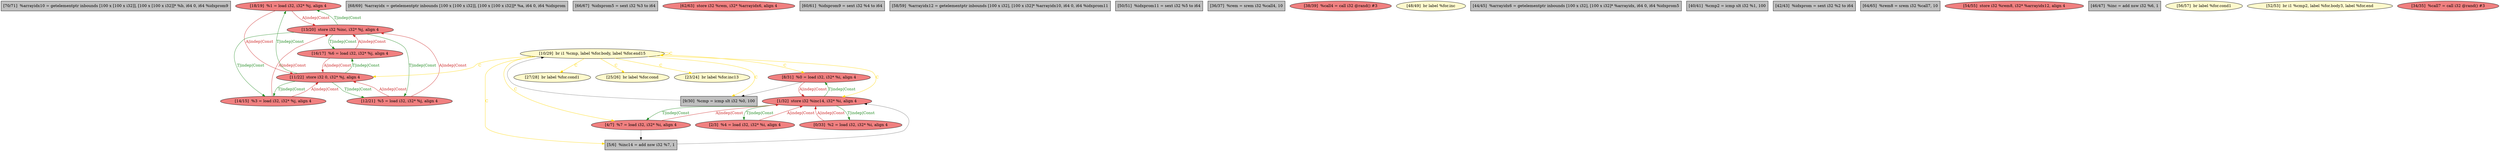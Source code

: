 
digraph G {


node635 [fillcolor=grey,label="[70/71]  %arrayidx10 = getelementptr inbounds [100 x [100 x i32]], [100 x [100 x i32]]* %b, i64 0, i64 %idxprom9",shape=rectangle,style=filled ]
node634 [fillcolor=lightcoral,label="[18/19]  %1 = load i32, i32* %j, align 4",shape=ellipse,style=filled ]
node633 [fillcolor=lightcoral,label="[14/15]  %3 = load i32, i32* %j, align 4",shape=ellipse,style=filled ]
node632 [fillcolor=lemonchiffon,label="[27/28]  br label %for.cond1",shape=ellipse,style=filled ]
node631 [fillcolor=grey,label="[68/69]  %arrayidx = getelementptr inbounds [100 x [100 x i32]], [100 x [100 x i32]]* %a, i64 0, i64 %idxprom",shape=rectangle,style=filled ]
node630 [fillcolor=grey,label="[66/67]  %idxprom5 = sext i32 %3 to i64",shape=rectangle,style=filled ]
node627 [fillcolor=lightcoral,label="[62/63]  store i32 %rem, i32* %arrayidx6, align 4",shape=ellipse,style=filled ]
node628 [fillcolor=lightcoral,label="[13/20]  store i32 %inc, i32* %j, align 4",shape=ellipse,style=filled ]
node626 [fillcolor=grey,label="[60/61]  %idxprom9 = sext i32 %4 to i64",shape=rectangle,style=filled ]
node625 [fillcolor=grey,label="[58/59]  %arrayidx12 = getelementptr inbounds [100 x i32], [100 x i32]* %arrayidx10, i64 0, i64 %idxprom11",shape=rectangle,style=filled ]
node624 [fillcolor=lightcoral,label="[2/3]  %4 = load i32, i32* %i, align 4",shape=ellipse,style=filled ]
node621 [fillcolor=lightcoral,label="[12/21]  %5 = load i32, i32* %j, align 4",shape=ellipse,style=filled ]
node618 [fillcolor=lightcoral,label="[16/17]  %6 = load i32, i32* %j, align 4",shape=ellipse,style=filled ]
node617 [fillcolor=grey,label="[50/51]  %idxprom11 = sext i32 %5 to i64",shape=rectangle,style=filled ]
node605 [fillcolor=lemonchiffon,label="[25/26]  br label %for.cond",shape=ellipse,style=filled ]
node603 [fillcolor=grey,label="[36/37]  %rem = srem i32 %call4, 10",shape=rectangle,style=filled ]
node604 [fillcolor=lightcoral,label="[38/39]  %call4 = call i32 @rand() #3",shape=ellipse,style=filled ]
node619 [fillcolor=lightcoral,label="[8/31]  %0 = load i32, i32* %i, align 4",shape=ellipse,style=filled ]
node616 [fillcolor=grey,label="[9/30]  %cmp = icmp slt i32 %0, 100",shape=rectangle,style=filled ]
node601 [fillcolor=lightcoral,label="[0/33]  %2 = load i32, i32* %i, align 4",shape=ellipse,style=filled ]
node615 [fillcolor=lemonchiffon,label="[48/49]  br label %for.inc",shape=ellipse,style=filled ]
node610 [fillcolor=grey,label="[5/6]  %inc14 = add nsw i32 %7, 1",shape=rectangle,style=filled ]
node608 [fillcolor=grey,label="[44/45]  %arrayidx6 = getelementptr inbounds [100 x i32], [100 x i32]* %arrayidx, i64 0, i64 %idxprom5",shape=rectangle,style=filled ]
node606 [fillcolor=grey,label="[40/41]  %cmp2 = icmp slt i32 %1, 100",shape=rectangle,style=filled ]
node611 [fillcolor=lemonchiffon,label="[10/29]  br i1 %cmp, label %for.body, label %for.end15",shape=ellipse,style=filled ]
node607 [fillcolor=grey,label="[42/43]  %idxprom = sext i32 %2 to i64",shape=rectangle,style=filled ]
node629 [fillcolor=grey,label="[64/65]  %rem8 = srem i32 %call7, 10",shape=rectangle,style=filled ]
node622 [fillcolor=lightcoral,label="[54/55]  store i32 %rem8, i32* %arrayidx12, align 4",shape=ellipse,style=filled ]
node609 [fillcolor=lightcoral,label="[1/32]  store i32 %inc14, i32* %i, align 4",shape=ellipse,style=filled ]
node612 [fillcolor=grey,label="[46/47]  %inc = add nsw i32 %6, 1",shape=rectangle,style=filled ]
node623 [fillcolor=lemonchiffon,label="[56/57]  br label %for.cond1",shape=ellipse,style=filled ]
node620 [fillcolor=lemonchiffon,label="[52/53]  br i1 %cmp2, label %for.body3, label %for.end",shape=ellipse,style=filled ]
node613 [fillcolor=lightcoral,label="[4/7]  %7 = load i32, i32* %i, align 4",shape=ellipse,style=filled ]
node636 [fillcolor=lightcoral,label="[11/22]  store i32 0, i32* %j, align 4",shape=ellipse,style=filled ]
node602 [fillcolor=lightcoral,label="[34/35]  %call7 = call i32 @rand() #3",shape=ellipse,style=filled ]
node614 [fillcolor=lemonchiffon,label="[23/24]  br label %for.inc13",shape=ellipse,style=filled ]

node611->node632 [style=solid,color=gold,label="C",penwidth=1.0,fontcolor=gold ]
node613->node610 [style=solid,color=black,label="",penwidth=0.5,fontcolor=black ]
node611->node605 [style=solid,color=gold,label="C",penwidth=1.0,fontcolor=gold ]
node619->node616 [style=solid,color=black,label="",penwidth=0.5,fontcolor=black ]
node611->node636 [style=solid,color=gold,label="C",penwidth=1.0,fontcolor=gold ]
node618->node628 [style=solid,color=firebrick3,label="A|indep|Const",penwidth=1.0,fontcolor=firebrick3 ]
node636->node633 [style=solid,color=forestgreen,label="T|indep|Const",penwidth=1.0,fontcolor=forestgreen ]
node628->node618 [style=solid,color=forestgreen,label="T|indep|Const",penwidth=1.0,fontcolor=forestgreen ]
node601->node609 [style=solid,color=firebrick3,label="A|indep|Const",penwidth=1.0,fontcolor=firebrick3 ]
node621->node628 [style=solid,color=firebrick3,label="A|indep|Const",penwidth=1.0,fontcolor=firebrick3 ]
node611->node611 [style=solid,color=gold,label="C",penwidth=1.0,fontcolor=gold ]
node628->node621 [style=solid,color=forestgreen,label="T|indep|Const",penwidth=1.0,fontcolor=forestgreen ]
node610->node609 [style=solid,color=black,label="",penwidth=0.5,fontcolor=black ]
node613->node609 [style=solid,color=firebrick3,label="A|indep|Const",penwidth=1.0,fontcolor=firebrick3 ]
node609->node619 [style=solid,color=forestgreen,label="T|indep|Const",penwidth=1.0,fontcolor=forestgreen ]
node618->node636 [style=solid,color=firebrick3,label="A|indep|Const",penwidth=1.0,fontcolor=firebrick3 ]
node628->node633 [style=solid,color=forestgreen,label="T|indep|Const",penwidth=1.0,fontcolor=forestgreen ]
node633->node628 [style=solid,color=firebrick3,label="A|indep|Const",penwidth=1.0,fontcolor=firebrick3 ]
node611->node613 [style=solid,color=gold,label="C",penwidth=1.0,fontcolor=gold ]
node609->node613 [style=solid,color=forestgreen,label="T|indep|Const",penwidth=1.0,fontcolor=forestgreen ]
node611->node609 [style=solid,color=gold,label="C",penwidth=1.0,fontcolor=gold ]
node609->node601 [style=solid,color=forestgreen,label="T|indep|Const",penwidth=1.0,fontcolor=forestgreen ]
node636->node618 [style=solid,color=forestgreen,label="T|indep|Const",penwidth=1.0,fontcolor=forestgreen ]
node634->node636 [style=solid,color=firebrick3,label="A|indep|Const",penwidth=1.0,fontcolor=firebrick3 ]
node619->node609 [style=solid,color=firebrick3,label="A|indep|Const",penwidth=1.0,fontcolor=firebrick3 ]
node621->node636 [style=solid,color=firebrick3,label="A|indep|Const",penwidth=1.0,fontcolor=firebrick3 ]
node634->node628 [style=solid,color=firebrick3,label="A|indep|Const",penwidth=1.0,fontcolor=firebrick3 ]
node636->node621 [style=solid,color=forestgreen,label="T|indep|Const",penwidth=1.0,fontcolor=forestgreen ]
node628->node634 [style=solid,color=forestgreen,label="T|indep|Const",penwidth=1.0,fontcolor=forestgreen ]
node636->node634 [style=solid,color=forestgreen,label="T|indep|Const",penwidth=1.0,fontcolor=forestgreen ]
node611->node614 [style=solid,color=gold,label="C",penwidth=1.0,fontcolor=gold ]
node624->node609 [style=solid,color=firebrick3,label="A|indep|Const",penwidth=1.0,fontcolor=firebrick3 ]
node633->node636 [style=solid,color=firebrick3,label="A|indep|Const",penwidth=1.0,fontcolor=firebrick3 ]
node609->node624 [style=solid,color=forestgreen,label="T|indep|Const",penwidth=1.0,fontcolor=forestgreen ]
node611->node616 [style=solid,color=gold,label="C",penwidth=1.0,fontcolor=gold ]
node611->node619 [style=solid,color=gold,label="C",penwidth=1.0,fontcolor=gold ]
node611->node610 [style=solid,color=gold,label="C",penwidth=1.0,fontcolor=gold ]
node616->node611 [style=solid,color=black,label="",penwidth=0.5,fontcolor=black ]


}
